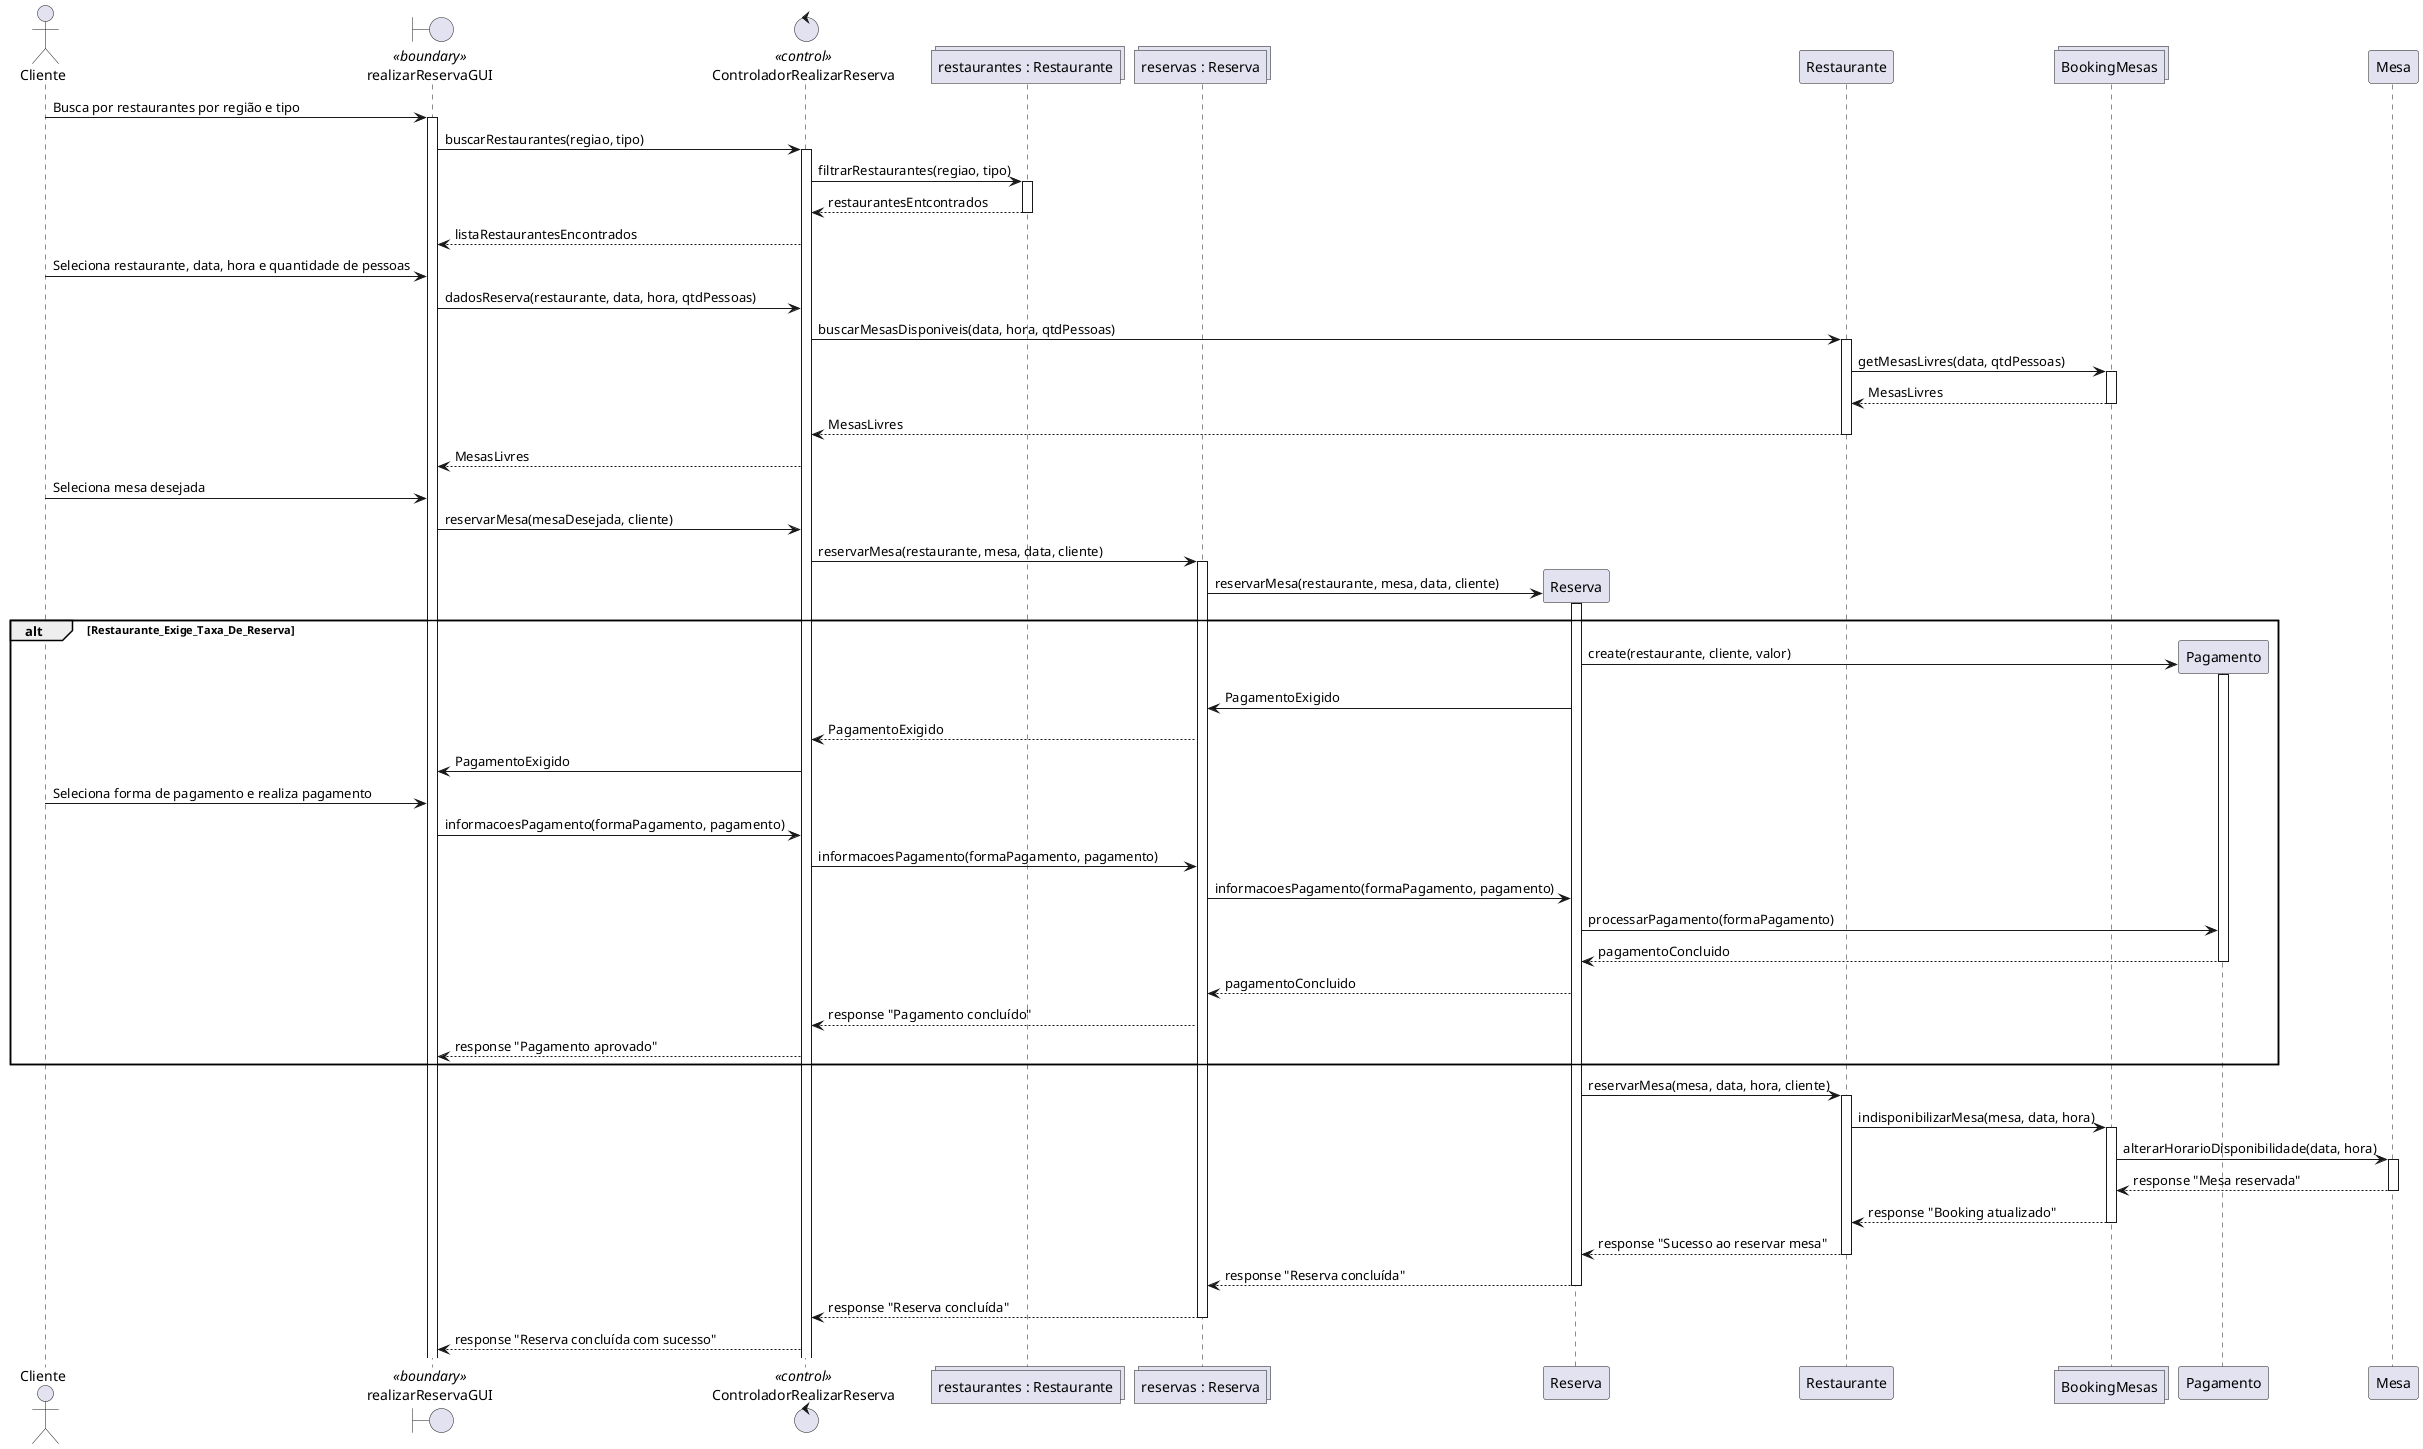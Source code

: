 
@startuml

    actor Cliente as ator_cliente
    boundary realizarReservaGUI as fronteira <<boundary>>
    control ControladorRealizarReserva as controller <<control>>
    collections "restaurantes : Restaurante" as list_restaurante
    collections "reservas : Reserva" as list_reserva
    participant Reserva
    participant Restaurante
    collections "BookingMesas" as book
    participant Pagamento    
    participant Mesa

    ator_cliente -> fronteira : Busca por restaurantes por região e tipo
    activate fronteira
    
    fronteira -> controller : buscarRestaurantes(regiao, tipo)
    activate controller
    controller -> list_restaurante : filtrarRestaurantes(regiao, tipo)
    activate list_restaurante
    list_restaurante --> controller : restaurantesEntcontrados
    deactivate list_restaurante

    controller --> fronteira : listaRestaurantesEncontrados
    ator_cliente -> fronteira : Seleciona restaurante, data, hora e quantidade de pessoas
    fronteira -> controller : dadosReserva(restaurante, data, hora, qtdPessoas)
    controller -> Restaurante : buscarMesasDisponiveis(data, hora, qtdPessoas)
    activate Restaurante
    Restaurante -> book : getMesasLivres(data, qtdPessoas)
    activate book
    book --> Restaurante : MesasLivres
    deactivate book
    Restaurante --> controller : MesasLivres
    deactivate Restaurante
    controller --> fronteira : MesasLivres
    ator_cliente -> fronteira : Seleciona mesa desejada
    fronteira -> controller : reservarMesa(mesaDesejada, cliente)
    controller -> list_reserva : reservarMesa(restaurante, mesa, data, cliente)
    activate list_reserva
    list_reserva -> Reserva **: reservarMesa(restaurante, mesa, data, cliente)
    activate Reserva

    alt Restaurante_Exige_Taxa_De_Reserva
        Reserva -> Pagamento **: create(restaurante, cliente, valor)
        activate Pagamento
        Reserva -> list_reserva : PagamentoExigido
        list_reserva --> controller : PagamentoExigido
        controller -> fronteira : PagamentoExigido
        ator_cliente -> fronteira : Seleciona forma de pagamento e realiza pagamento
        fronteira -> controller : informacoesPagamento(formaPagamento, pagamento)
        controller -> list_reserva : informacoesPagamento(formaPagamento, pagamento)
        list_reserva -> Reserva : informacoesPagamento(formaPagamento, pagamento)
        Reserva -> Pagamento : processarPagamento(formaPagamento)
        Pagamento --> Reserva : pagamentoConcluido
        deactivate Pagamento
        Reserva --> list_reserva : pagamentoConcluido
        list_reserva --> controller : response "Pagamento concluído"
        controller --> fronteira : response "Pagamento aprovado" 
    end

    Reserva -> Restaurante : reservarMesa(mesa, data, hora, cliente)
    activate Restaurante
    Restaurante -> book : indisponibilizarMesa(mesa, data, hora)
    activate book
    book -> Mesa : alterarHorarioDisponibilidade(data, hora)
    activate Mesa
    Mesa --> book : response "Mesa reservada"
    deactivate Mesa
    book --> Restaurante : response "Booking atualizado"
    deactivate book
    Restaurante --> Reserva : response "Sucesso ao reservar mesa"
    deactivate Restaurante
    Reserva --> list_reserva: response "Reserva concluída"
    deactivate Reserva
    list_reserva --> controller : response "Reserva concluída"
    deactivate list_reserva
    controller --> fronteira : response "Reserva concluída com sucesso"

@enduml
